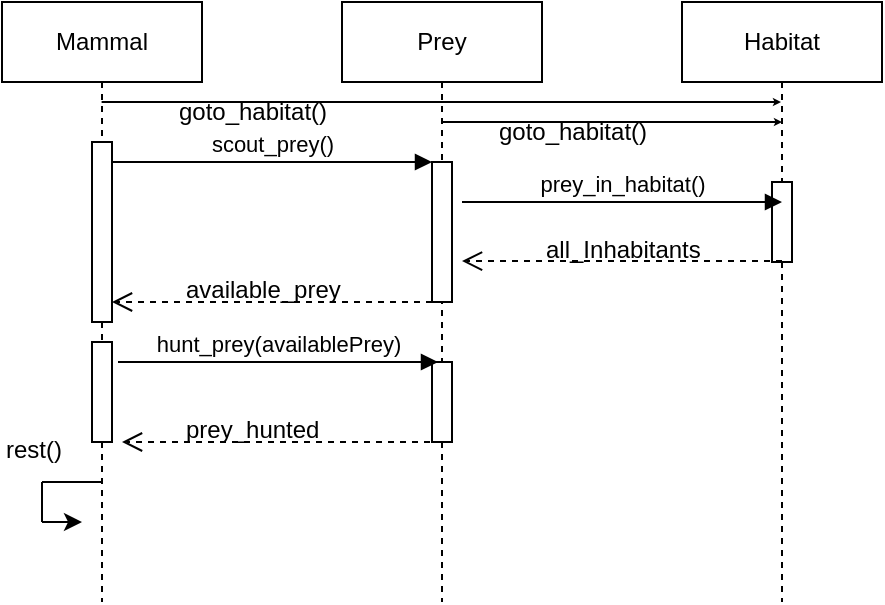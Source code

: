 <mxfile version="24.0.1" type="github">
  <diagram name="Page-1" id="2YBvvXClWsGukQMizWep">
    <mxGraphModel dx="836" dy="415" grid="1" gridSize="10" guides="1" tooltips="1" connect="1" arrows="1" fold="1" page="1" pageScale="1" pageWidth="850" pageHeight="1100" math="0" shadow="0">
      <root>
        <mxCell id="0" />
        <mxCell id="1" parent="0" />
        <mxCell id="aM9ryv3xv72pqoxQDRHE-1" value="Mammal" style="shape=umlLifeline;perimeter=lifelinePerimeter;whiteSpace=wrap;html=1;container=0;dropTarget=0;collapsible=0;recursiveResize=0;outlineConnect=0;portConstraint=eastwest;newEdgeStyle={&quot;edgeStyle&quot;:&quot;elbowEdgeStyle&quot;,&quot;elbow&quot;:&quot;vertical&quot;,&quot;curved&quot;:0,&quot;rounded&quot;:0};" parent="1" vertex="1">
          <mxGeometry x="50" y="40" width="100" height="300" as="geometry" />
        </mxCell>
        <mxCell id="aM9ryv3xv72pqoxQDRHE-2" value="" style="html=1;points=[];perimeter=orthogonalPerimeter;outlineConnect=0;targetShapes=umlLifeline;portConstraint=eastwest;newEdgeStyle={&quot;edgeStyle&quot;:&quot;elbowEdgeStyle&quot;,&quot;elbow&quot;:&quot;vertical&quot;,&quot;curved&quot;:0,&quot;rounded&quot;:0};" parent="aM9ryv3xv72pqoxQDRHE-1" vertex="1">
          <mxGeometry x="45" y="70" width="10" height="90" as="geometry" />
        </mxCell>
        <mxCell id="hEseMmNDXz05GOYejti7-18" value="" style="html=1;points=[];perimeter=orthogonalPerimeter;outlineConnect=0;targetShapes=umlLifeline;portConstraint=eastwest;newEdgeStyle={&quot;edgeStyle&quot;:&quot;elbowEdgeStyle&quot;,&quot;elbow&quot;:&quot;vertical&quot;,&quot;curved&quot;:0,&quot;rounded&quot;:0};" vertex="1" parent="aM9ryv3xv72pqoxQDRHE-1">
          <mxGeometry x="45" y="170" width="10" height="50" as="geometry" />
        </mxCell>
        <mxCell id="aM9ryv3xv72pqoxQDRHE-5" value="Prey" style="shape=umlLifeline;perimeter=lifelinePerimeter;whiteSpace=wrap;html=1;container=0;dropTarget=0;collapsible=0;recursiveResize=0;outlineConnect=0;portConstraint=eastwest;newEdgeStyle={&quot;edgeStyle&quot;:&quot;elbowEdgeStyle&quot;,&quot;elbow&quot;:&quot;vertical&quot;,&quot;curved&quot;:0,&quot;rounded&quot;:0};" parent="1" vertex="1">
          <mxGeometry x="220" y="40" width="100" height="300" as="geometry" />
        </mxCell>
        <mxCell id="aM9ryv3xv72pqoxQDRHE-6" value="" style="html=1;points=[];perimeter=orthogonalPerimeter;outlineConnect=0;targetShapes=umlLifeline;portConstraint=eastwest;newEdgeStyle={&quot;edgeStyle&quot;:&quot;elbowEdgeStyle&quot;,&quot;elbow&quot;:&quot;vertical&quot;,&quot;curved&quot;:0,&quot;rounded&quot;:0};" parent="aM9ryv3xv72pqoxQDRHE-5" vertex="1">
          <mxGeometry x="45" y="80" width="10" height="70" as="geometry" />
        </mxCell>
        <mxCell id="hEseMmNDXz05GOYejti7-19" value="" style="html=1;points=[];perimeter=orthogonalPerimeter;outlineConnect=0;targetShapes=umlLifeline;portConstraint=eastwest;newEdgeStyle={&quot;edgeStyle&quot;:&quot;elbowEdgeStyle&quot;,&quot;elbow&quot;:&quot;vertical&quot;,&quot;curved&quot;:0,&quot;rounded&quot;:0};" vertex="1" parent="aM9ryv3xv72pqoxQDRHE-5">
          <mxGeometry x="45" y="180" width="10" height="40" as="geometry" />
        </mxCell>
        <mxCell id="aM9ryv3xv72pqoxQDRHE-7" value="scout_prey()" style="html=1;verticalAlign=bottom;endArrow=block;edgeStyle=elbowEdgeStyle;elbow=vertical;curved=0;rounded=0;" parent="1" source="aM9ryv3xv72pqoxQDRHE-2" target="aM9ryv3xv72pqoxQDRHE-6" edge="1">
          <mxGeometry relative="1" as="geometry">
            <mxPoint x="195" y="130" as="sourcePoint" />
            <Array as="points">
              <mxPoint x="180" y="120" />
            </Array>
          </mxGeometry>
        </mxCell>
        <mxCell id="aM9ryv3xv72pqoxQDRHE-8" value="" style="html=1;verticalAlign=bottom;endArrow=open;dashed=1;endSize=8;edgeStyle=elbowEdgeStyle;elbow=horizontal;curved=0;rounded=0;" parent="1" edge="1">
          <mxGeometry relative="1" as="geometry">
            <mxPoint x="105" y="190" as="targetPoint" />
            <Array as="points">
              <mxPoint x="180" y="190" />
            </Array>
            <mxPoint x="265" y="190" as="sourcePoint" />
          </mxGeometry>
        </mxCell>
        <mxCell id="hEseMmNDXz05GOYejti7-1" value="Habitat" style="shape=umlLifeline;perimeter=lifelinePerimeter;whiteSpace=wrap;html=1;container=0;dropTarget=0;collapsible=0;recursiveResize=0;outlineConnect=0;portConstraint=eastwest;newEdgeStyle={&quot;edgeStyle&quot;:&quot;elbowEdgeStyle&quot;,&quot;elbow&quot;:&quot;vertical&quot;,&quot;curved&quot;:0,&quot;rounded&quot;:0};" vertex="1" parent="1">
          <mxGeometry x="390" y="40" width="100" height="300" as="geometry" />
        </mxCell>
        <mxCell id="hEseMmNDXz05GOYejti7-2" value="" style="html=1;points=[];perimeter=orthogonalPerimeter;outlineConnect=0;targetShapes=umlLifeline;portConstraint=eastwest;newEdgeStyle={&quot;edgeStyle&quot;:&quot;elbowEdgeStyle&quot;,&quot;elbow&quot;:&quot;vertical&quot;,&quot;curved&quot;:0,&quot;rounded&quot;:0};" vertex="1" parent="hEseMmNDXz05GOYejti7-1">
          <mxGeometry x="45" y="90" width="10" height="40" as="geometry" />
        </mxCell>
        <mxCell id="hEseMmNDXz05GOYejti7-5" value="available_prey" style="text;whiteSpace=wrap;html=1;" vertex="1" parent="1">
          <mxGeometry x="140" y="170" width="70" height="20" as="geometry" />
        </mxCell>
        <mxCell id="hEseMmNDXz05GOYejti7-7" value="prey_in_habitat()" style="html=1;verticalAlign=bottom;endArrow=block;edgeStyle=elbowEdgeStyle;elbow=vertical;curved=0;rounded=0;" edge="1" parent="1">
          <mxGeometry relative="1" as="geometry">
            <mxPoint x="280" y="140" as="sourcePoint" />
            <Array as="points">
              <mxPoint x="355" y="140" />
            </Array>
            <mxPoint x="440" y="140" as="targetPoint" />
          </mxGeometry>
        </mxCell>
        <mxCell id="hEseMmNDXz05GOYejti7-8" value="all_Inhabitants" style="text;whiteSpace=wrap;html=1;" vertex="1" parent="1">
          <mxGeometry x="320" y="150" width="130" height="40" as="geometry" />
        </mxCell>
        <mxCell id="hEseMmNDXz05GOYejti7-10" value="" style="html=1;verticalAlign=bottom;endArrow=open;dashed=1;endSize=8;edgeStyle=elbowEdgeStyle;elbow=horizontal;curved=0;rounded=0;" edge="1" parent="1">
          <mxGeometry relative="1" as="geometry">
            <mxPoint x="280" y="169.55" as="targetPoint" />
            <Array as="points">
              <mxPoint x="355" y="169.55" />
            </Array>
            <mxPoint x="440" y="169.55" as="sourcePoint" />
          </mxGeometry>
        </mxCell>
        <mxCell id="hEseMmNDXz05GOYejti7-12" value="hunt_prey(availablePrey)" style="html=1;verticalAlign=bottom;endArrow=block;edgeStyle=elbowEdgeStyle;elbow=vertical;curved=0;rounded=0;" edge="1" parent="1">
          <mxGeometry relative="1" as="geometry">
            <mxPoint x="108" y="220" as="sourcePoint" />
            <Array as="points">
              <mxPoint x="183" y="220" />
            </Array>
            <mxPoint x="268" y="220" as="targetPoint" />
          </mxGeometry>
        </mxCell>
        <mxCell id="hEseMmNDXz05GOYejti7-14" value="" style="html=1;verticalAlign=bottom;endArrow=open;dashed=1;endSize=8;edgeStyle=elbowEdgeStyle;elbow=horizontal;curved=0;rounded=0;" edge="1" parent="1">
          <mxGeometry relative="1" as="geometry">
            <mxPoint x="110" y="260" as="targetPoint" />
            <Array as="points">
              <mxPoint x="185" y="260" />
            </Array>
            <mxPoint x="270" y="260" as="sourcePoint" />
          </mxGeometry>
        </mxCell>
        <mxCell id="hEseMmNDXz05GOYejti7-15" value="prey_hunted" style="text;whiteSpace=wrap;html=1;" vertex="1" parent="1">
          <mxGeometry x="140" y="240" width="70" height="20" as="geometry" />
        </mxCell>
        <mxCell id="hEseMmNDXz05GOYejti7-21" value="" style="endArrow=none;html=1;rounded=0;" edge="1" parent="1" source="aM9ryv3xv72pqoxQDRHE-1">
          <mxGeometry width="50" height="50" relative="1" as="geometry">
            <mxPoint x="50" y="330" as="sourcePoint" />
            <mxPoint x="100" y="280" as="targetPoint" />
            <Array as="points">
              <mxPoint x="70" y="280" />
            </Array>
          </mxGeometry>
        </mxCell>
        <mxCell id="hEseMmNDXz05GOYejti7-22" value="" style="endArrow=none;html=1;rounded=0;" edge="1" parent="1">
          <mxGeometry width="50" height="50" relative="1" as="geometry">
            <mxPoint x="70" y="300" as="sourcePoint" />
            <mxPoint x="70" y="280" as="targetPoint" />
          </mxGeometry>
        </mxCell>
        <mxCell id="hEseMmNDXz05GOYejti7-23" value="" style="endArrow=classic;html=1;rounded=0;" edge="1" parent="1">
          <mxGeometry width="50" height="50" relative="1" as="geometry">
            <mxPoint x="70" y="300" as="sourcePoint" />
            <mxPoint x="90" y="300" as="targetPoint" />
          </mxGeometry>
        </mxCell>
        <mxCell id="hEseMmNDXz05GOYejti7-24" value="rest()" style="text;whiteSpace=wrap;html=1;" vertex="1" parent="1">
          <mxGeometry x="50" y="250" width="30" height="20" as="geometry" />
        </mxCell>
        <mxCell id="hEseMmNDXz05GOYejti7-25" value="" style="endArrow=classic;html=1;rounded=0;curved=0;jumpSize=5;endSize=1;" edge="1" parent="1" target="hEseMmNDXz05GOYejti7-1">
          <mxGeometry width="50" height="50" relative="1" as="geometry">
            <mxPoint x="99.81" y="90" as="sourcePoint" />
            <mxPoint x="250.18" y="90" as="targetPoint" />
          </mxGeometry>
        </mxCell>
        <mxCell id="hEseMmNDXz05GOYejti7-27" value="goto_habitat()" style="text;html=1;align=center;verticalAlign=middle;resizable=0;points=[];autosize=1;strokeColor=none;fillColor=none;" vertex="1" parent="1">
          <mxGeometry x="125" y="80" width="100" height="30" as="geometry" />
        </mxCell>
        <mxCell id="hEseMmNDXz05GOYejti7-29" value="" style="endArrow=classic;html=1;rounded=0;curved=0;jumpSize=5;endSize=1;" edge="1" parent="1" source="aM9ryv3xv72pqoxQDRHE-5">
          <mxGeometry width="50" height="50" relative="1" as="geometry">
            <mxPoint x="291.9" y="100.51" as="sourcePoint" />
            <mxPoint x="440" y="100" as="targetPoint" />
          </mxGeometry>
        </mxCell>
        <mxCell id="hEseMmNDXz05GOYejti7-31" value="goto_habitat()" style="text;html=1;align=center;verticalAlign=middle;resizable=0;points=[];autosize=1;strokeColor=none;fillColor=none;" vertex="1" parent="1">
          <mxGeometry x="285" y="90" width="100" height="30" as="geometry" />
        </mxCell>
      </root>
    </mxGraphModel>
  </diagram>
</mxfile>
